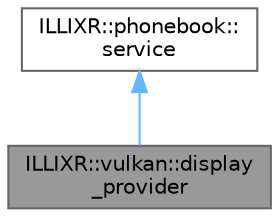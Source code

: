 digraph "ILLIXR::vulkan::display_provider"
{
 // LATEX_PDF_SIZE
  bgcolor="transparent";
  edge [fontname=Helvetica,fontsize=10,labelfontname=Helvetica,labelfontsize=10];
  node [fontname=Helvetica,fontsize=10,shape=box,height=0.2,width=0.4];
  Node1 [id="Node000001",label="ILLIXR::vulkan::display\l_provider",height=0.2,width=0.4,color="gray40", fillcolor="grey60", style="filled", fontcolor="black",tooltip="A display sink is a service that can display the rendered images to the screen."];
  Node2 -> Node1 [id="edge1_Node000001_Node000002",dir="back",color="steelblue1",style="solid",tooltip=" "];
  Node2 [id="Node000002",label="ILLIXR::phonebook::\lservice",height=0.2,width=0.4,color="gray40", fillcolor="white", style="filled",URL="$classILLIXR_1_1phonebook_1_1service.html",tooltip="A 'service' that can be registered in the phonebook."];
}
